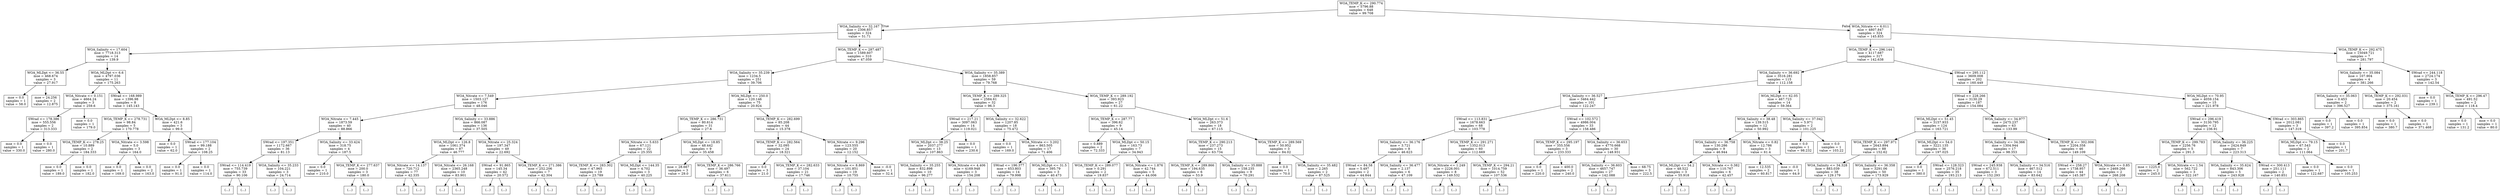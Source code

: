 digraph Tree {
node [shape=box] ;
0 [label="WOA_TEMP_K <= 290.774\nmse = 5796.88\nsamples = 648\nvalue = 99.708"] ;
1 [label="WOA_Salinity <= 32.167\nmse = 2306.857\nsamples = 324\nvalue = 51.71"] ;
0 -> 1 [labeldistance=2.5, labelangle=45, headlabel="True"] ;
2 [label="WOA_Salinity <= 17.604\nmse = 7718.313\nsamples = 14\nvalue = 139.9"] ;
1 -> 2 ;
3 [label="WOA_MLDpt <= 36.55\nmse = 468.674\nsamples = 3\nvalue = 27.917"] ;
2 -> 3 ;
4 [label="mse = 0.0\nsamples = 1\nvalue = 58.0"] ;
3 -> 4 ;
5 [label="mse = 24.256\nsamples = 2\nvalue = 12.875"] ;
3 -> 5 ;
6 [label="WOA_MLDpt <= 6.6\nmse = 4797.036\nsamples = 11\nvalue = 175.263"] ;
2 -> 6 ;
7 [label="WOA_Nitrate <= 0.151\nmse = 4664.24\nsamples = 3\nvalue = 259.6"] ;
6 -> 7 ;
8 [label="SWrad <= 178.386\nmse = 555.556\nsamples = 2\nvalue = 313.333"] ;
7 -> 8 ;
9 [label="mse = 0.0\nsamples = 1\nvalue = 330.0"] ;
8 -> 9 ;
10 [label="mse = 0.0\nsamples = 1\nvalue = 280.0"] ;
8 -> 10 ;
11 [label="mse = 0.0\nsamples = 1\nvalue = 179.0"] ;
7 -> 11 ;
12 [label="SWrad <= 168.989\nmse = 1396.98\nsamples = 8\nvalue = 145.143"] ;
6 -> 12 ;
13 [label="WOA_TEMP_K <= 278.731\nmse = 98.84\nsamples = 5\nvalue = 170.778"] ;
12 -> 13 ;
14 [label="WOA_TEMP_K <= 278.25\nmse = 10.889\nsamples = 2\nvalue = 184.333"] ;
13 -> 14 ;
15 [label="mse = 0.0\nsamples = 1\nvalue = 189.0"] ;
14 -> 15 ;
16 [label="mse = 0.0\nsamples = 1\nvalue = 182.0"] ;
14 -> 16 ;
17 [label="WOA_Nitrate <= 3.598\nmse = 5.0\nsamples = 3\nvalue = 164.0"] ;
13 -> 17 ;
18 [label="mse = 0.0\nsamples = 1\nvalue = 169.0"] ;
17 -> 18 ;
19 [label="mse = 0.0\nsamples = 2\nvalue = 163.0"] ;
17 -> 19 ;
20 [label="WOA_MLDpt <= 8.85\nmse = 421.6\nsamples = 3\nvalue = 99.0"] ;
12 -> 20 ;
21 [label="mse = 0.0\nsamples = 1\nvalue = 62.0"] ;
20 -> 21 ;
22 [label="SWrad <= 177.104\nmse = 99.188\nsamples = 2\nvalue = 108.25"] ;
20 -> 22 ;
23 [label="mse = 0.0\nsamples = 1\nvalue = 91.0"] ;
22 -> 23 ;
24 [label="mse = 0.0\nsamples = 1\nvalue = 114.0"] ;
22 -> 24 ;
25 [label="WOA_TEMP_K <= 287.487\nmse = 1589.607\nsamples = 310\nvalue = 47.059"] ;
1 -> 25 ;
26 [label="WOA_Salinity <= 35.239\nmse = 1234.5\nsamples = 251\nvalue = 39.706"] ;
25 -> 26 ;
27 [label="WOA_Nitrate <= 7.549\nmse = 1503.127\nsamples = 176\nvalue = 48.046"] ;
26 -> 27 ;
28 [label="WOA_Nitrate <= 7.445\nmse = 1873.59\nsamples = 40\nvalue = 88.866"] ;
27 -> 28 ;
29 [label="SWrad <= 197.351\nmse = 1172.667\nsamples = 36\nvalue = 81.13"] ;
28 -> 29 ;
30 [label="SWrad <= 114.419\nmse = 755.739\nsamples = 33\nvalue = 90.106"] ;
29 -> 30 ;
31 [label="(...)"] ;
30 -> 31 ;
58 [label="(...)"] ;
30 -> 58 ;
87 [label="WOA_Salinity <= 35.233\nmse = 104.221\nsamples = 3\nvalue = 24.714"] ;
29 -> 87 ;
88 [label="(...)"] ;
87 -> 88 ;
91 [label="(...)"] ;
87 -> 91 ;
92 [label="WOA_Salinity <= 33.424\nmse = 318.75\nsamples = 4\nvalue = 187.5"] ;
28 -> 92 ;
93 [label="mse = 0.0\nsamples = 1\nvalue = 210.0"] ;
92 -> 93 ;
94 [label="WOA_TEMP_K <= 277.637\nmse = 200.0\nsamples = 3\nvalue = 180.0"] ;
92 -> 94 ;
95 [label="(...)"] ;
94 -> 95 ;
96 [label="(...)"] ;
94 -> 96 ;
97 [label="WOA_Salinity <= 33.886\nmse = 866.087\nsamples = 136\nvalue = 37.505"] ;
27 -> 97 ;
98 [label="WOA_MLDpt <= 126.8\nmse = 1061.374\nsamples = 87\nvalue = 46.777"] ;
97 -> 98 ;
99 [label="WOA_Nitrate <= 14.137\nmse = 720.712\nsamples = 77\nvalue = 42.335"] ;
98 -> 99 ;
100 [label="(...)"] ;
99 -> 100 ;
109 [label="(...)"] ;
99 -> 109 ;
202 [label="WOA_Nitrate <= 26.168\nmse = 2365.248\nsamples = 10\nvalue = 83.901"] ;
98 -> 202 ;
203 [label="(...)"] ;
202 -> 203 ;
210 [label="(...)"] ;
202 -> 210 ;
213 [label="WOA_Nitrate <= 25.324\nmse = 197.347\nsamples = 49\nvalue = 22.692"] ;
97 -> 213 ;
214 [label="SWrad <= 91.865\nmse = 145.34\nsamples = 42\nvalue = 20.572"] ;
213 -> 214 ;
215 [label="(...)"] ;
214 -> 215 ;
232 [label="(...)"] ;
214 -> 232 ;
289 [label="WOA_TEMP_K <= 271.386\nmse = 252.206\nsamples = 7\nvalue = 42.304"] ;
213 -> 289 ;
290 [label="(...)"] ;
289 -> 290 ;
293 [label="(...)"] ;
289 -> 293 ;
302 [label="WOA_MLDpt <= 250.0\nmse = 120.146\nsamples = 75\nvalue = 20.924"] ;
26 -> 302 ;
303 [label="WOA_TEMP_K <= 286.731\nmse = 80.614\nsamples = 31\nvalue = 27.6"] ;
302 -> 303 ;
304 [label="WOA_Nitrate <= 5.633\nmse = 67.121\nsamples = 22\nvalue = 25.355"] ;
303 -> 304 ;
305 [label="WOA_TEMP_K <= 283.302\nmse = 47.965\nsamples = 19\nvalue = 23.789"] ;
304 -> 305 ;
306 [label="(...)"] ;
305 -> 306 ;
307 [label="(...)"] ;
305 -> 307 ;
326 [label="WOA_MLDpt <= 144.35\nmse = 4.702\nsamples = 3\nvalue = 40.225"] ;
304 -> 326 ;
327 [label="(...)"] ;
326 -> 327 ;
330 [label="(...)"] ;
326 -> 330 ;
331 [label="WOA_MLDpt <= 18.85\nmse = 48.442\nsamples = 9\nvalue = 35.458"] ;
303 -> 331 ;
332 [label="mse = 28.667\nsamples = 3\nvalue = 29.0"] ;
331 -> 332 ;
333 [label="WOA_TEMP_K <= 286.766\nmse = 36.497\nsamples = 6\nvalue = 37.611"] ;
331 -> 333 ;
334 [label="(...)"] ;
333 -> 334 ;
335 [label="(...)"] ;
333 -> 335 ;
336 [label="WOA_TEMP_K <= 282.699\nmse = 85.208\nsamples = 44\nvalue = 15.378"] ;
302 -> 336 ;
337 [label="WOA_TEMP_K <= 282.564\nmse = 32.095\nsamples = 24\nvalue = 18.321"] ;
336 -> 337 ;
338 [label="mse = 0.0\nsamples = 3\nvalue = 21.0"] ;
337 -> 338 ;
339 [label="WOA_TEMP_K <= 282.633\nmse = 37.104\nsamples = 21\nvalue = 17.746"] ;
337 -> 339 ;
340 [label="(...)"] ;
339 -> 340 ;
341 [label="(...)"] ;
339 -> 341 ;
342 [label="WOA_Nitrate <= 9.296\nmse = 123.555\nsamples = 20\nvalue = 12.152"] ;
336 -> 342 ;
343 [label="WOA_Nitrate <= 8.869\nmse = 101.851\nsamples = 19\nvalue = 10.755"] ;
342 -> 343 ;
344 [label="(...)"] ;
343 -> 344 ;
353 [label="(...)"] ;
343 -> 353 ;
366 [label="mse = -0.0\nsamples = 1\nvalue = 32.4"] ;
342 -> 366 ;
367 [label="WOA_Salinity <= 35.389\nmse = 1858.857\nsamples = 59\nvalue = 79.768"] ;
25 -> 367 ;
368 [label="WOA_TEMP_K <= 289.325\nmse = 2584.61\nsamples = 32\nvalue = 96.3"] ;
367 -> 368 ;
369 [label="SWrad <= 217.21\nmse = 3097.063\nsamples = 14\nvalue = 119.021"] ;
368 -> 369 ;
370 [label="WOA_MLDpt <= 38.25\nmse = 2037.277\nsamples = 13\nvalue = 107.863"] ;
369 -> 370 ;
371 [label="WOA_Salinity <= 35.255\nmse = 832.898\nsamples = 10\nvalue = 96.277"] ;
370 -> 371 ;
372 [label="(...)"] ;
371 -> 372 ;
389 [label="(...)"] ;
371 -> 389 ;
390 [label="WOA_Nitrate <= 4.406\nmse = 4169.948\nsamples = 3\nvalue = 154.208"] ;
370 -> 390 ;
391 [label="(...)"] ;
390 -> 391 ;
394 [label="(...)"] ;
390 -> 394 ;
395 [label="mse = 0.0\nsamples = 1\nvalue = 230.6"] ;
369 -> 395 ;
396 [label="WOA_Salinity <= 32.622\nmse = 1207.85\nsamples = 18\nvalue = 75.472"] ;
368 -> 396 ;
397 [label="mse = 0.0\nsamples = 1\nvalue = 169.0"] ;
396 -> 397 ;
398 [label="WOA_Nitrate <= 3.202\nmse = 863.505\nsamples = 17\nvalue = 71.406"] ;
396 -> 398 ;
399 [label="SWrad <= 196.377\nmse = 653.803\nsamples = 14\nvalue = 79.998"] ;
398 -> 399 ;
400 [label="(...)"] ;
399 -> 400 ;
415 [label="(...)"] ;
399 -> 415 ;
420 [label="WOA_MLDpt <= 31.5\nmse = 395.79\nsamples = 3\nvalue = 40.473"] ;
398 -> 420 ;
421 [label="(...)"] ;
420 -> 421 ;
424 [label="(...)"] ;
420 -> 424 ;
425 [label="WOA_TEMP_K <= 289.192\nmse = 393.923\nsamples = 27\nvalue = 61.22"] ;
367 -> 425 ;
426 [label="WOA_TEMP_K <= 287.77\nmse = 396.62\nsamples = 9\nvalue = 45.14"] ;
425 -> 426 ;
427 [label="mse = 0.889\nsamples = 2\nvalue = 72.333"] ;
426 -> 427 ;
428 [label="WOA_MLDpt <= 50.15\nmse = 163.73\nsamples = 7\nvalue = 34.943"] ;
426 -> 428 ;
429 [label="WOA_TEMP_K <= 289.077\nmse = 0.291\nsamples = 2\nvalue = 19.837"] ;
428 -> 429 ;
430 [label="(...)"] ;
429 -> 430 ;
431 [label="(...)"] ;
429 -> 431 ;
432 [label="WOA_Nitrate <= 1.876\nmse = 42.744\nsamples = 5\nvalue = 44.006"] ;
428 -> 432 ;
433 [label="(...)"] ;
432 -> 433 ;
440 [label="(...)"] ;
432 -> 440 ;
441 [label="WOA_MLDpt <= 51.6\nmse = 263.373\nsamples = 18\nvalue = 67.115"] ;
425 -> 441 ;
442 [label="WOA_TEMP_K <= 290.213\nmse = 237.273\nsamples = 15\nvalue = 63.734"] ;
441 -> 442 ;
443 [label="WOA_TEMP_K <= 289.866\nmse = 194.635\nsamples = 6\nvalue = 53.9"] ;
442 -> 443 ;
444 [label="(...)"] ;
443 -> 444 ;
447 [label="(...)"] ;
443 -> 447 ;
452 [label="WOA_Salinity <= 35.888\nmse = 158.235\nsamples = 9\nvalue = 70.291"] ;
442 -> 452 ;
453 [label="(...)"] ;
452 -> 453 ;
462 [label="(...)"] ;
452 -> 462 ;
463 [label="WOA_TEMP_K <= 289.569\nmse = 50.952\nsamples = 3\nvalue = 84.02"] ;
441 -> 463 ;
464 [label="mse = 0.0\nsamples = 1\nvalue = 70.0"] ;
463 -> 464 ;
465 [label="WOA_Salinity <= 35.482\nmse = 2.265\nsamples = 2\nvalue = 87.525"] ;
463 -> 465 ;
466 [label="(...)"] ;
465 -> 466 ;
467 [label="(...)"] ;
465 -> 467 ;
468 [label="WOA_Nitrate <= 6.011\nmse = 4807.847\nsamples = 324\nvalue = 145.855"] ;
0 -> 468 [labeldistance=2.5, labelangle=-45, headlabel="False"] ;
469 [label="WOA_TEMP_K <= 296.144\nmse = 4117.687\nsamples = 317\nvalue = 142.638"] ;
468 -> 469 ;
470 [label="WOA_Salinity <= 36.692\nmse = 3516.281\nsamples = 115\nvalue = 112.158"] ;
469 -> 470 ;
471 [label="WOA_Salinity <= 36.527\nmse = 3464.442\nsamples = 101\nvalue = 122.247"] ;
470 -> 471 ;
472 [label="SWrad <= 113.831\nmse = 1678.663\nsamples = 68\nvalue = 103.778"] ;
471 -> 472 ;
473 [label="WOA_Salinity <= 36.176\nmse = 3.721\nsamples = 8\nvalue = 46.623"] ;
472 -> 473 ;
474 [label="SWrad <= 84.58\nmse = 5.497\nsamples = 2\nvalue = 44.844"] ;
473 -> 474 ;
475 [label="(...)"] ;
474 -> 475 ;
476 [label="(...)"] ;
474 -> 476 ;
477 [label="WOA_Salinity <= 36.477\nmse = 2.137\nsamples = 6\nvalue = 47.109"] ;
473 -> 477 ;
478 [label="(...)"] ;
477 -> 478 ;
487 [label="(...)"] ;
477 -> 487 ;
488 [label="WOA_TEMP_K <= 291.271\nmse = 1352.013\nsamples = 60\nvalue = 112.669"] ;
472 -> 488 ;
489 [label="WOA_Nitrate <= 1.249\nmse = 2226.001\nsamples = 8\nvalue = 149.532"] ;
488 -> 489 ;
490 [label="(...)"] ;
489 -> 490 ;
495 [label="(...)"] ;
489 -> 495 ;
504 [label="WOA_TEMP_K <= 294.21\nmse = 1014.759\nsamples = 52\nvalue = 107.536"] ;
488 -> 504 ;
505 [label="(...)"] ;
504 -> 505 ;
546 [label="(...)"] ;
504 -> 546 ;
589 [label="SWrad <= 102.572\nmse = 4986.004\nsamples = 33\nvalue = 158.486"] ;
471 -> 589 ;
590 [label="WOA_TEMP_K <= 295.197\nmse = 355.556\nsamples = 3\nvalue = 233.333"] ;
589 -> 590 ;
591 [label="mse = 0.0\nsamples = 1\nvalue = 220.0"] ;
590 -> 591 ;
592 [label="mse = 400.0\nsamples = 2\nvalue = 240.0"] ;
590 -> 592 ;
593 [label="WOA_Salinity <= 36.653\nmse = 4770.668\nsamples = 30\nvalue = 148.931"] ;
589 -> 593 ;
594 [label="WOA_Salinity <= 36.603\nmse = 4657.747\nsamples = 27\nvalue = 142.088"] ;
593 -> 594 ;
595 [label="(...)"] ;
594 -> 595 ;
598 [label="(...)"] ;
594 -> 598 ;
621 [label="mse = 68.75\nsamples = 3\nvalue = 222.5"] ;
593 -> 621 ;
622 [label="WOA_MLDpt <= 62.05\nmse = 467.723\nsamples = 14\nvalue = 59.364"] ;
470 -> 622 ;
623 [label="WOA_Salinity <= 38.48\nmse = 139.515\nsamples = 12\nvalue = 50.992"] ;
622 -> 623 ;
624 [label="WOA_Salinity <= 36.758\nmse = 130.286\nsamples = 9\nvalue = 46.944"] ;
623 -> 624 ;
625 [label="WOA_MLDpt <= 54.2\nmse = 48.522\nsamples = 3\nvalue = 55.918"] ;
624 -> 625 ;
626 [label="(...)"] ;
625 -> 626 ;
629 [label="(...)"] ;
625 -> 629 ;
630 [label="WOA_Nitrate <= 0.382\nmse = 110.767\nsamples = 6\nvalue = 42.457"] ;
624 -> 630 ;
631 [label="(...)"] ;
630 -> 631 ;
636 [label="(...)"] ;
630 -> 636 ;
639 [label="WOA_Nitrate <= 0.82\nmse = 12.786\nsamples = 3\nvalue = 61.4"] ;
623 -> 639 ;
640 [label="mse = 12.535\nsamples = 2\nvalue = 60.817"] ;
639 -> 640 ;
641 [label="mse = -0.0\nsamples = 1\nvalue = 64.9"] ;
639 -> 641 ;
642 [label="WOA_Salinity <= 37.042\nmse = 5.971\nsamples = 2\nvalue = 101.225"] ;
622 -> 642 ;
643 [label="mse = 0.0\nsamples = 1\nvalue = 98.232"] ;
642 -> 643 ;
644 [label="mse = 0.0\nsamples = 1\nvalue = 103.22"] ;
642 -> 644 ;
645 [label="SWrad <= 295.112\nmse = 3609.008\nsamples = 202\nvalue = 160.449"] ;
469 -> 645 ;
646 [label="SWrad <= 228.266\nmse = 3130.29\nsamples = 187\nvalue = 154.084"] ;
645 -> 646 ;
647 [label="WOA_MLDpt <= 51.45\nmse = 3157.933\nsamples = 124\nvalue = 163.721"] ;
646 -> 647 ;
648 [label="WOA_TEMP_K <= 297.971\nmse = 2643.894\nsamples = 88\nvalue = 152.62"] ;
647 -> 648 ;
649 [label="WOA_Salinity <= 34.328\nmse = 883.039\nsamples = 38\nvalue = 129.179"] ;
648 -> 649 ;
650 [label="(...)"] ;
649 -> 650 ;
693 [label="(...)"] ;
649 -> 693 ;
700 [label="WOA_Salinity <= 36.358\nmse = 3291.06\nsamples = 50\nvalue = 173.929"] ;
648 -> 700 ;
701 [label="(...)"] ;
700 -> 701 ;
764 [label="(...)"] ;
700 -> 764 ;
773 [label="WOA_MLDpt <= 54.0\nmse = 3221.135\nsamples = 36\nvalue = 197.025"] ;
647 -> 773 ;
774 [label="mse = 0.0\nsamples = 1\nvalue = 380.0"] ;
773 -> 774 ;
775 [label="SWrad <= 128.323\nmse = 2576.218\nsamples = 35\nvalue = 193.213"] ;
773 -> 775 ;
776 [label="(...)"] ;
775 -> 776 ;
785 [label="(...)"] ;
775 -> 785 ;
812 [label="WOA_Salinity <= 34.977\nmse = 2475.237\nsamples = 63\nvalue = 133.99"] ;
646 -> 812 ;
813 [label="WOA_Salinity <= 34.366\nmse = 1304.944\nsamples = 17\nvalue = 98.353"] ;
812 -> 813 ;
814 [label="SWrad <= 245.938\nmse = 672.511\nsamples = 3\nvalue = 152.293"] ;
813 -> 814 ;
815 [label="(...)"] ;
814 -> 815 ;
818 [label="(...)"] ;
814 -> 818 ;
819 [label="WOA_Salinity <= 34.516\nmse = 467.512\nsamples = 14\nvalue = 83.642"] ;
813 -> 819 ;
820 [label="(...)"] ;
819 -> 820 ;
829 [label="(...)"] ;
819 -> 829 ;
846 [label="WOA_TEMP_K <= 302.006\nmse = 2204.358\nsamples = 46\nvalue = 149.109"] ;
812 -> 846 ;
847 [label="SWrad <= 258.27\nmse = 1738.957\nsamples = 44\nvalue = 145.387"] ;
846 -> 847 ;
848 [label="(...)"] ;
847 -> 848 ;
873 [label="(...)"] ;
847 -> 873 ;
922 [label="WOA_Nitrate <= 0.85\nmse = 2469.266\nsamples = 2\nvalue = 268.208"] ;
846 -> 922 ;
923 [label="(...)"] ;
922 -> 923 ;
924 [label="(...)"] ;
922 -> 924 ;
925 [label="WOA_MLDpt <= 70.95\nmse = 4059.154\nsamples = 15\nvalue = 221.978"] ;
645 -> 925 ;
926 [label="SWrad <= 296.419\nmse = 3130.795\nsamples = 12\nvalue = 236.91"] ;
925 -> 926 ;
927 [label="WOA_TEMP_K <= 299.783\nmse = 2256.76\nsamples = 5\nvalue = 291.3"] ;
926 -> 927 ;
928 [label="mse = 1225.0\nsamples = 2\nvalue = 245.0"] ;
927 -> 928 ;
929 [label="WOA_Nitrate <= 1.54\nmse = 562.722\nsamples = 3\nvalue = 322.167"] ;
927 -> 929 ;
930 [label="(...)"] ;
929 -> 930 ;
931 [label="(...)"] ;
929 -> 931 ;
932 [label="WOA_Salinity <= 36.225\nmse = 2424.849\nsamples = 7\nvalue = 223.313"] ;
926 -> 932 ;
933 [label="WOA_Salinity <= 35.624\nmse = 843.306\nsamples = 5\nvalue = 243.928"] ;
932 -> 933 ;
934 [label="(...)"] ;
933 -> 934 ;
939 [label="(...)"] ;
933 -> 939 ;
942 [label="SWrad <= 300.413\nmse = 251.111\nsamples = 2\nvalue = 140.851"] ;
932 -> 942 ;
943 [label="(...)"] ;
942 -> 943 ;
944 [label="(...)"] ;
942 -> 944 ;
945 [label="SWrad <= 303.865\nmse = 2012.081\nsamples = 3\nvalue = 147.319"] ;
925 -> 945 ;
946 [label="WOA_MLDpt <= 79.15\nmse = 67.543\nsamples = 2\nvalue = 111.064"] ;
945 -> 946 ;
947 [label="mse = 0.0\nsamples = 1\nvalue = 122.687"] ;
946 -> 947 ;
948 [label="mse = 0.0\nsamples = 1\nvalue = 105.253"] ;
946 -> 948 ;
949 [label="mse = 0.0\nsamples = 1\nvalue = 201.7"] ;
945 -> 949 ;
950 [label="WOA_TEMP_K <= 292.475\nmse = 15049.721\nsamples = 7\nvalue = 281.797"] ;
468 -> 950 ;
951 [label="WOA_Salinity <= 35.084\nmse = 107.904\nsamples = 4\nvalue = 381.266"] ;
950 -> 951 ;
952 [label="WOA_Salinity <= 35.063\nmse = 0.453\nsamples = 2\nvalue = 396.527"] ;
951 -> 952 ;
953 [label="mse = 0.0\nsamples = 1\nvalue = 397.2"] ;
952 -> 953 ;
954 [label="mse = 0.0\nsamples = 1\nvalue = 395.854"] ;
952 -> 954 ;
955 [label="WOA_TEMP_K <= 292.031\nmse = 20.454\nsamples = 2\nvalue = 375.161"] ;
951 -> 955 ;
956 [label="mse = 0.0\nsamples = 1\nvalue = 380.7"] ;
955 -> 956 ;
957 [label="mse = 0.0\nsamples = 1\nvalue = 371.468"] ;
955 -> 957 ;
958 [label="SWrad <= 244.118\nmse = 2724.174\nsamples = 3\nvalue = 142.54"] ;
950 -> 958 ;
959 [label="mse = 0.0\nsamples = 1\nvalue = 239.1"] ;
958 -> 959 ;
960 [label="WOA_TEMP_K <= 296.47\nmse = 491.52\nsamples = 2\nvalue = 118.4"] ;
958 -> 960 ;
961 [label="mse = 0.0\nsamples = 1\nvalue = 131.2"] ;
960 -> 961 ;
962 [label="mse = 0.0\nsamples = 1\nvalue = 80.0"] ;
960 -> 962 ;
}